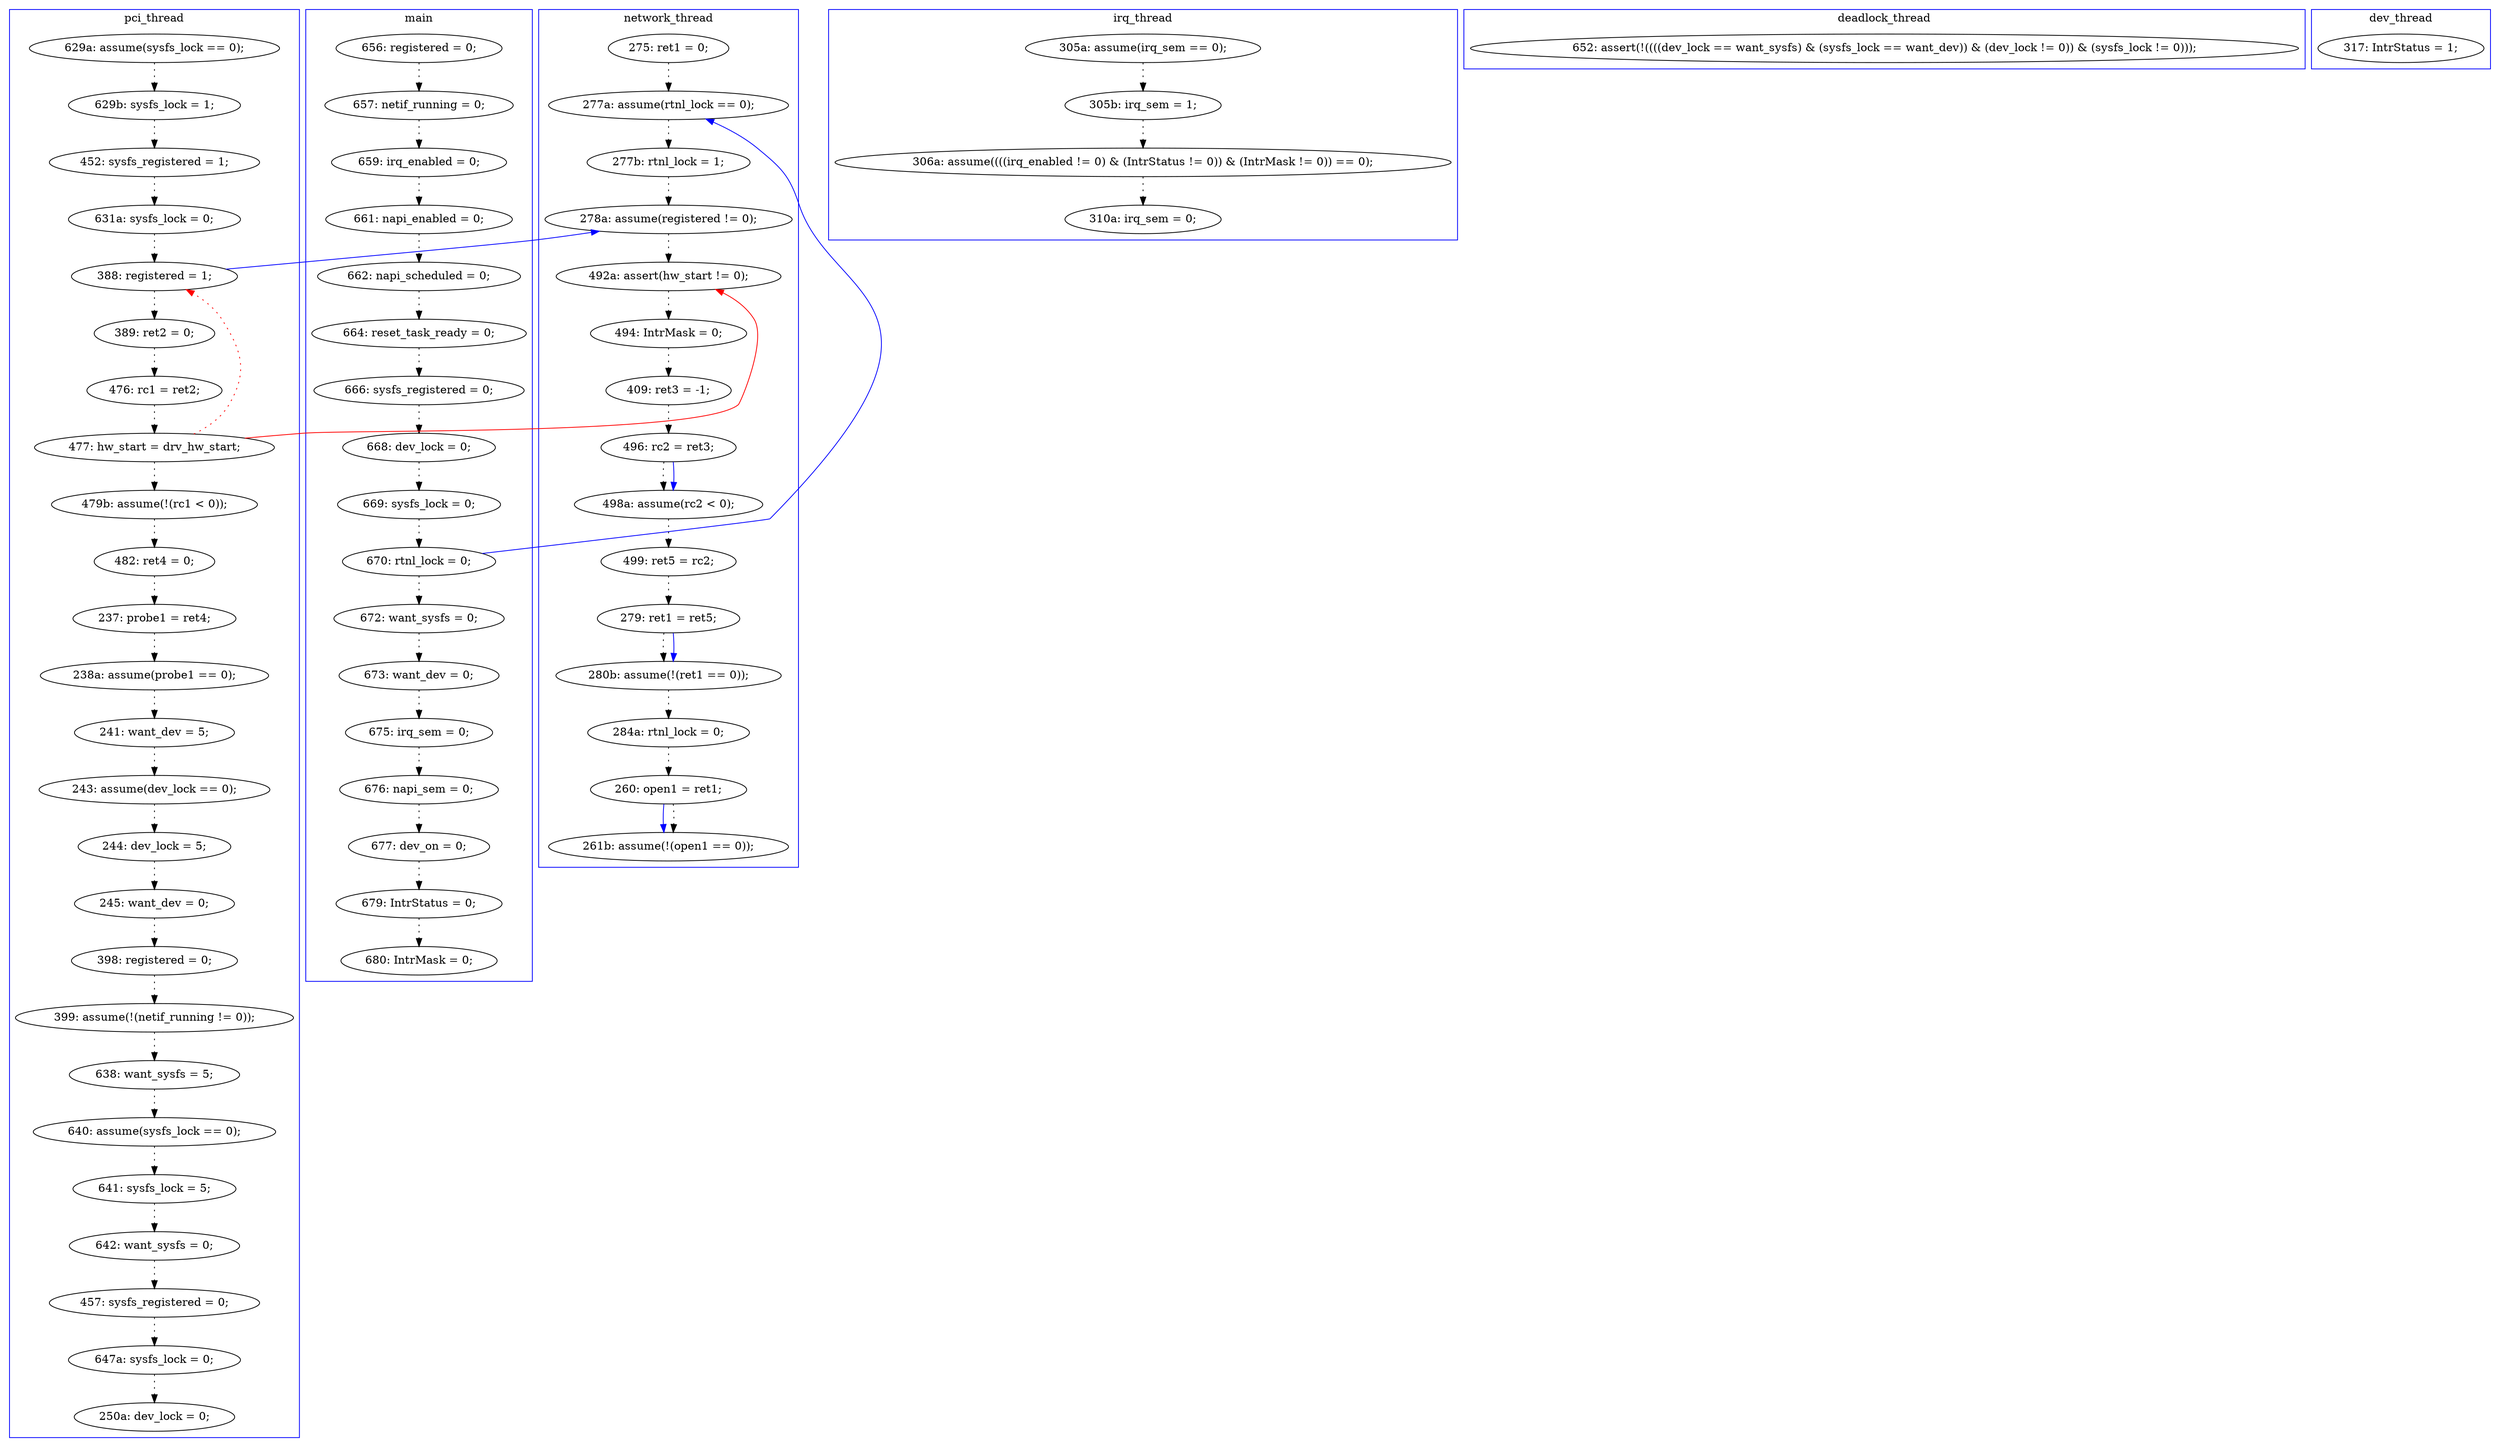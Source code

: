 digraph ProofObject {
	117 -> 118 [style = dotted, color = black]
	71 -> 78 [style = dotted, color = black]
	138 -> 139 [style = dotted, color = black]
	39 -> 49 [style = dotted, color = black]
	82 -> 83 [style = dotted, color = black]
	114 -> 117 [style = dotted, color = black]
	79 -> 82 [style = dotted, color = black]
	50 -> 52 [style = dotted, color = black]
	41 -> 47 [style = dotted, color = black]
	15 -> 16 [style = dotted, color = black]
	11 -> 12 [style = dotted, color = black]
	139 -> 143 [style = dotted, color = black]
	28 -> 29 [style = dotted, color = black]
	2 -> 3 [style = dotted, color = black]
	37 -> 41 [style = dotted, color = black]
	91 -> 92 [style = dotted, color = black]
	8 -> 9 [style = dotted, color = black]
	16 -> 17 [style = dotted, color = black]
	5 -> 6 [style = dotted, color = black]
	47 -> 48 [style = dotted, color = black]
	118 -> 119 [style = dotted, color = black]
	97 -> 135 [style = dotted, color = black]
	86 -> 96 [style = dotted, color = black]
	68 -> 79 [style = dotted, color = black]
	119 -> 122 [color = Blue, constraint = false]
	143 -> 145 [style = dotted, color = black]
	65 -> 67 [style = dotted, color = black]
	29 -> 37 [style = dotted, color = black]
	114 -> 117 [color = Blue, constraint = false]
	64 -> 107 [style = dotted, color = black]
	47 -> 52 [color = Blue, constraint = false]
	119 -> 122 [style = dotted, color = black]
	7 -> 8 [style = dotted, color = black]
	4 -> 5 [style = dotted, color = black]
	65 -> 70 [color = Red, constraint = false]
	3 -> 4 [style = dotted, color = black]
	52 -> 70 [style = dotted, color = black]
	85 -> 86 [style = dotted, color = black]
	61 -> 64 [style = dotted, color = black]
	137 -> 138 [style = dotted, color = black]
	145 -> 152 [style = dotted, color = black]
	135 -> 137 [style = dotted, color = black]
	88 -> 91 [style = dotted, color = black]
	60 -> 61 [style = dotted, color = black]
	14 -> 15 [style = dotted, color = black]
	96 -> 97 [style = dotted, color = black]
	12 -> 13 [style = dotted, color = black]
	84 -> 85 [style = dotted, color = black]
	65 -> 47 [style = dotted, color = red, constraint = false]
	6 -> 7 [style = dotted, color = black]
	48 -> 58 [style = dotted, color = black]
	83 -> 84 [style = dotted, color = black]
	92 -> 114 [style = dotted, color = black]
	13 -> 14 [style = dotted, color = black]
	17 -> 18 [style = dotted, color = black]
	78 -> 88 [style = dotted, color = black]
	70 -> 71 [style = dotted, color = black]
	11 -> 49 [color = Blue, constraint = false]
	58 -> 65 [style = dotted, color = black]
	49 -> 50 [style = dotted, color = black]
	10 -> 11 [style = dotted, color = black]
	88 -> 91 [color = Blue, constraint = false]
	9 -> 10 [style = dotted, color = black]
	67 -> 68 [style = dotted, color = black]
	subgraph cluster8 {
		label = deadlock_thread
		color = blue
		127  [label = "652: assert(!((((dev_lock == want_sysfs) & (sysfs_lock == want_dev)) & (dev_lock != 0)) & (sysfs_lock != 0)));"]
	}
	subgraph cluster7 {
		label = dev_thread
		color = blue
		109  [label = "317: IntrStatus = 1;"]
	}
	subgraph cluster3 {
		label = irq_thread
		color = blue
		107  [label = "310a: irq_sem = 0;"]
		61  [label = "305b: irq_sem = 1;"]
		60  [label = "305a: assume(irq_sem == 0);"]
		64  [label = "306a: assume((((irq_enabled != 0) & (IntrStatus != 0)) & (IntrMask != 0)) == 0);"]
	}
	subgraph cluster2 {
		label = network_thread
		color = blue
		49  [label = "277a: assume(rtnl_lock == 0);"]
		119  [label = "260: open1 = ret1;"]
		118  [label = "284a: rtnl_lock = 0;"]
		39  [label = "275: ret1 = 0;"]
		71  [label = "494: IntrMask = 0;"]
		52  [label = "278a: assume(registered != 0);"]
		78  [label = "409: ret3 = -1;"]
		114  [label = "279: ret1 = ret5;"]
		70  [label = "492a: assert(hw_start != 0);"]
		117  [label = "280b: assume(!(ret1 == 0));"]
		122  [label = "261b: assume(!(open1 == 0));"]
		50  [label = "277b: rtnl_lock = 1;"]
		88  [label = "496: rc2 = ret3;"]
		92  [label = "499: ret5 = rc2;"]
		91  [label = "498a: assume(rc2 < 0);"]
	}
	subgraph cluster0 {
		label = main
		color = blue
		3  [label = "657: netif_running = 0;"]
		12  [label = "672: want_sysfs = 0;"]
		5  [label = "661: napi_enabled = 0;"]
		10  [label = "669: sysfs_lock = 0;"]
		18  [label = "680: IntrMask = 0;"]
		14  [label = "675: irq_sem = 0;"]
		8  [label = "666: sysfs_registered = 0;"]
		17  [label = "679: IntrStatus = 0;"]
		11  [label = "670: rtnl_lock = 0;"]
		13  [label = "673: want_dev = 0;"]
		6  [label = "662: napi_scheduled = 0;"]
		7  [label = "664: reset_task_ready = 0;"]
		4  [label = "659: irq_enabled = 0;"]
		2  [label = "656: registered = 0;"]
		9  [label = "668: dev_lock = 0;"]
		15  [label = "676: napi_sem = 0;"]
		16  [label = "677: dev_on = 0;"]
	}
	subgraph cluster1 {
		label = pci_thread
		color = blue
		135  [label = "638: want_sysfs = 5;"]
		85  [label = "244: dev_lock = 5;"]
		48  [label = "389: ret2 = 0;"]
		68  [label = "482: ret4 = 0;"]
		145  [label = "647a: sysfs_lock = 0;"]
		82  [label = "238a: assume(probe1 == 0);"]
		67  [label = "479b: assume(!(rc1 < 0));"]
		97  [label = "399: assume(!(netif_running != 0));"]
		47  [label = "388: registered = 1;"]
		28  [label = "629a: assume(sysfs_lock == 0);"]
		65  [label = "477: hw_start = drv_hw_start;"]
		37  [label = "452: sysfs_registered = 1;"]
		58  [label = "476: rc1 = ret2;"]
		138  [label = "641: sysfs_lock = 5;"]
		96  [label = "398: registered = 0;"]
		137  [label = "640: assume(sysfs_lock == 0);"]
		143  [label = "457: sysfs_registered = 0;"]
		84  [label = "243: assume(dev_lock == 0);"]
		29  [label = "629b: sysfs_lock = 1;"]
		41  [label = "631a: sysfs_lock = 0;"]
		139  [label = "642: want_sysfs = 0;"]
		79  [label = "237: probe1 = ret4;"]
		152  [label = "250a: dev_lock = 0;"]
		86  [label = "245: want_dev = 0;"]
		83  [label = "241: want_dev = 5;"]
	}
}
